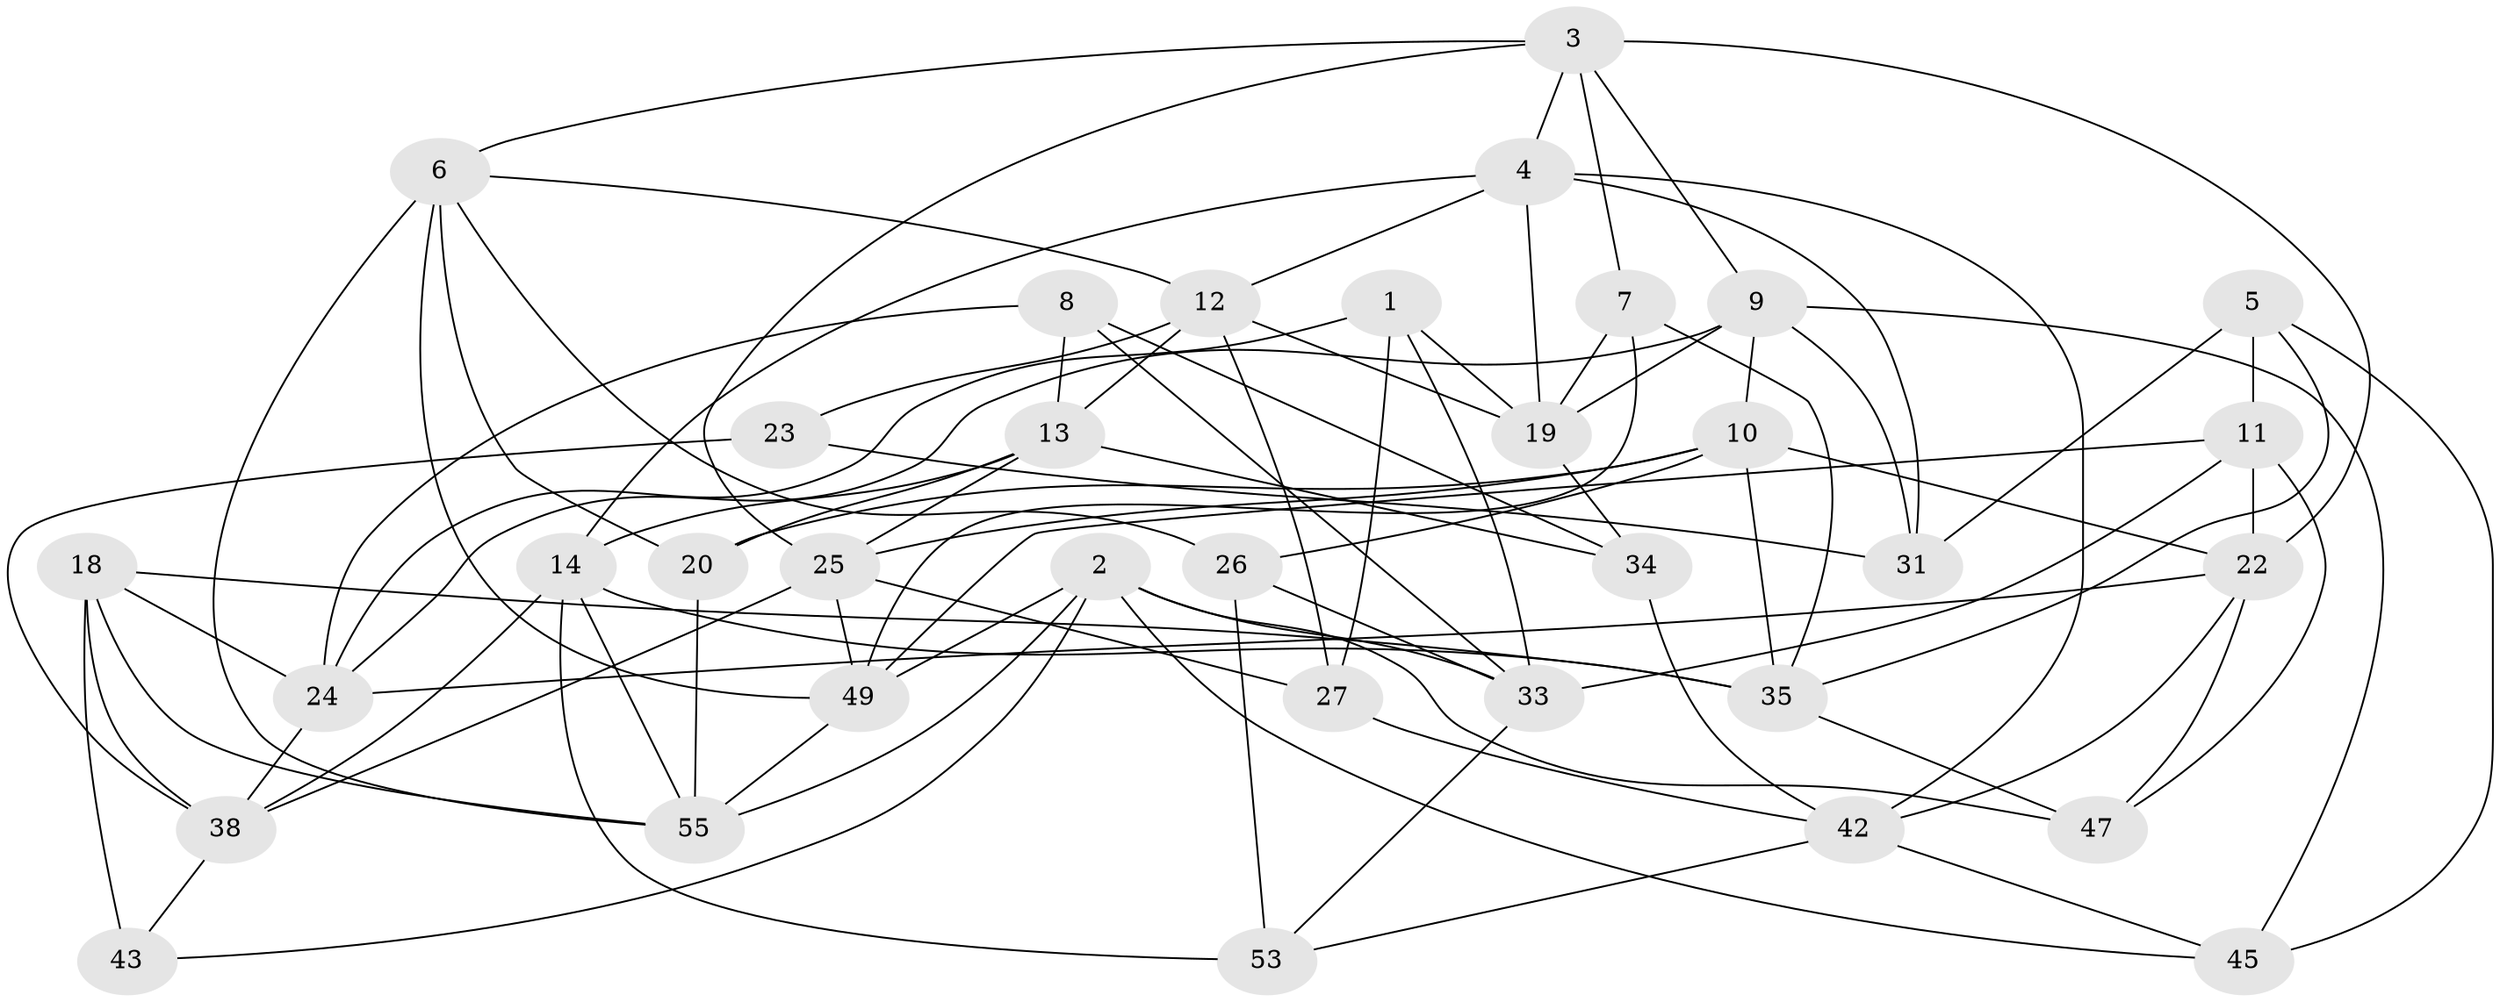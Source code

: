// original degree distribution, {4: 1.0}
// Generated by graph-tools (version 1.1) at 2025/42/03/06/25 10:42:25]
// undirected, 35 vertices, 89 edges
graph export_dot {
graph [start="1"]
  node [color=gray90,style=filled];
  1;
  2 [super="+44"];
  3 [super="+15"];
  4 [super="+17"];
  5 [super="+29"];
  6 [super="+46"];
  7;
  8;
  9 [super="+30"];
  10 [super="+41"];
  11 [super="+16"];
  12 [super="+21"];
  13 [super="+52"];
  14 [super="+36"];
  18 [super="+51"];
  19 [super="+39"];
  20;
  22 [super="+48"];
  23;
  24 [super="+37"];
  25 [super="+28"];
  26;
  27;
  31 [super="+32"];
  33 [super="+40"];
  34;
  35 [super="+56"];
  38 [super="+57"];
  42 [super="+50"];
  43;
  45;
  47;
  49 [super="+54"];
  53;
  55 [super="+58"];
  1 -- 24;
  1 -- 19;
  1 -- 27;
  1 -- 33;
  2 -- 45;
  2 -- 33;
  2 -- 55;
  2 -- 49;
  2 -- 43;
  2 -- 47;
  3 -- 4;
  3 -- 25;
  3 -- 22;
  3 -- 7;
  3 -- 9;
  3 -- 6;
  4 -- 31;
  4 -- 19;
  4 -- 12;
  4 -- 42;
  4 -- 14;
  5 -- 31 [weight=2];
  5 -- 45;
  5 -- 35;
  5 -- 11 [weight=2];
  6 -- 26;
  6 -- 49;
  6 -- 12;
  6 -- 20;
  6 -- 55;
  7 -- 19;
  7 -- 49;
  7 -- 35;
  8 -- 13;
  8 -- 34;
  8 -- 33;
  8 -- 24;
  9 -- 45;
  9 -- 19;
  9 -- 24;
  9 -- 10;
  9 -- 31;
  10 -- 22;
  10 -- 26;
  10 -- 20;
  10 -- 25;
  10 -- 35;
  11 -- 49;
  11 -- 22;
  11 -- 33;
  11 -- 47;
  12 -- 19;
  12 -- 23;
  12 -- 27;
  12 -- 13;
  13 -- 14;
  13 -- 25;
  13 -- 34;
  13 -- 20;
  14 -- 53;
  14 -- 55;
  14 -- 35;
  14 -- 38;
  18 -- 55;
  18 -- 35;
  18 -- 43 [weight=2];
  18 -- 24;
  18 -- 38;
  19 -- 34;
  20 -- 55;
  22 -- 24;
  22 -- 47;
  22 -- 42;
  23 -- 31 [weight=2];
  23 -- 38;
  24 -- 38;
  25 -- 27;
  25 -- 49;
  25 -- 38;
  26 -- 53;
  26 -- 33;
  27 -- 42;
  33 -- 53;
  34 -- 42;
  35 -- 47;
  38 -- 43;
  42 -- 53;
  42 -- 45;
  49 -- 55;
}
